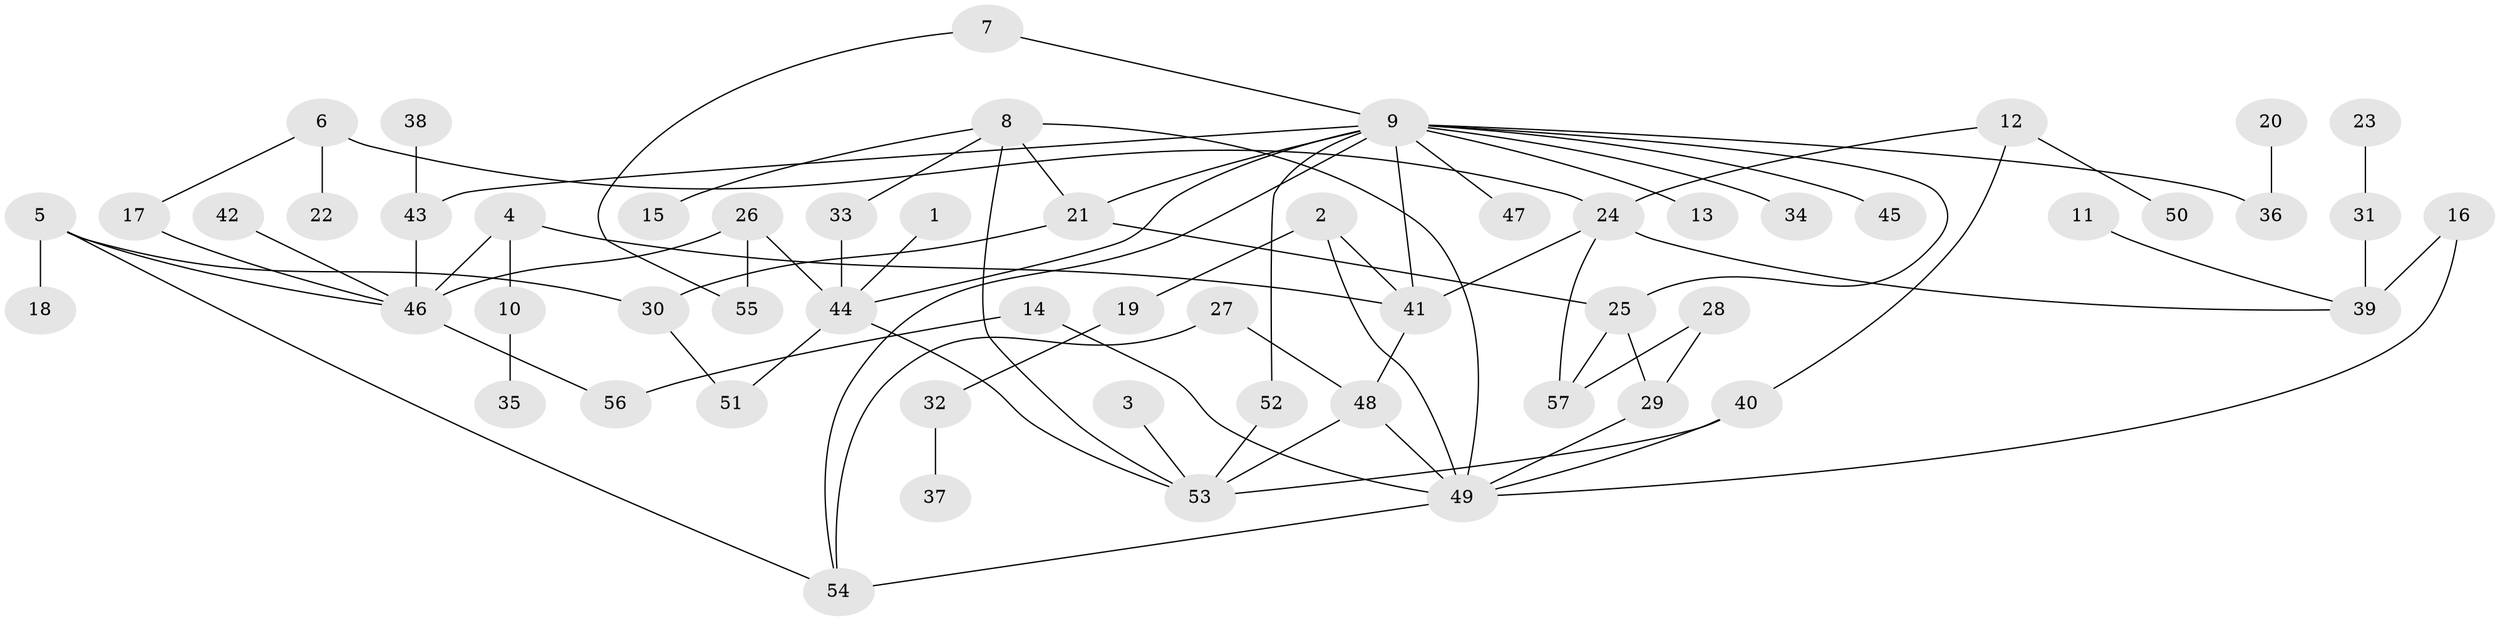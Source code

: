 // original degree distribution, {8: 0.008771929824561403, 3: 0.21052631578947367, 6: 0.02631578947368421, 5: 0.02631578947368421, 4: 0.10526315789473684, 7: 0.008771929824561403, 1: 0.2982456140350877, 2: 0.3157894736842105}
// Generated by graph-tools (version 1.1) at 2025/25/03/09/25 03:25:28]
// undirected, 57 vertices, 79 edges
graph export_dot {
graph [start="1"]
  node [color=gray90,style=filled];
  1;
  2;
  3;
  4;
  5;
  6;
  7;
  8;
  9;
  10;
  11;
  12;
  13;
  14;
  15;
  16;
  17;
  18;
  19;
  20;
  21;
  22;
  23;
  24;
  25;
  26;
  27;
  28;
  29;
  30;
  31;
  32;
  33;
  34;
  35;
  36;
  37;
  38;
  39;
  40;
  41;
  42;
  43;
  44;
  45;
  46;
  47;
  48;
  49;
  50;
  51;
  52;
  53;
  54;
  55;
  56;
  57;
  1 -- 44 [weight=1.0];
  2 -- 19 [weight=1.0];
  2 -- 41 [weight=1.0];
  2 -- 49 [weight=1.0];
  3 -- 53 [weight=1.0];
  4 -- 10 [weight=1.0];
  4 -- 41 [weight=1.0];
  4 -- 46 [weight=1.0];
  5 -- 18 [weight=1.0];
  5 -- 30 [weight=1.0];
  5 -- 46 [weight=1.0];
  5 -- 54 [weight=1.0];
  6 -- 17 [weight=1.0];
  6 -- 22 [weight=1.0];
  6 -- 24 [weight=1.0];
  7 -- 9 [weight=1.0];
  7 -- 55 [weight=1.0];
  8 -- 15 [weight=1.0];
  8 -- 21 [weight=1.0];
  8 -- 33 [weight=1.0];
  8 -- 49 [weight=1.0];
  8 -- 53 [weight=1.0];
  9 -- 13 [weight=1.0];
  9 -- 21 [weight=1.0];
  9 -- 25 [weight=1.0];
  9 -- 34 [weight=1.0];
  9 -- 36 [weight=1.0];
  9 -- 41 [weight=1.0];
  9 -- 43 [weight=1.0];
  9 -- 44 [weight=1.0];
  9 -- 45 [weight=1.0];
  9 -- 47 [weight=1.0];
  9 -- 52 [weight=1.0];
  9 -- 54 [weight=1.0];
  10 -- 35 [weight=1.0];
  11 -- 39 [weight=1.0];
  12 -- 24 [weight=1.0];
  12 -- 40 [weight=1.0];
  12 -- 50 [weight=1.0];
  14 -- 49 [weight=1.0];
  14 -- 56 [weight=1.0];
  16 -- 39 [weight=1.0];
  16 -- 49 [weight=1.0];
  17 -- 46 [weight=1.0];
  19 -- 32 [weight=1.0];
  20 -- 36 [weight=1.0];
  21 -- 25 [weight=1.0];
  21 -- 30 [weight=1.0];
  23 -- 31 [weight=1.0];
  24 -- 39 [weight=1.0];
  24 -- 41 [weight=1.0];
  24 -- 57 [weight=1.0];
  25 -- 29 [weight=1.0];
  25 -- 57 [weight=1.0];
  26 -- 44 [weight=1.0];
  26 -- 46 [weight=1.0];
  26 -- 55 [weight=1.0];
  27 -- 48 [weight=1.0];
  27 -- 54 [weight=1.0];
  28 -- 29 [weight=1.0];
  28 -- 57 [weight=1.0];
  29 -- 49 [weight=1.0];
  30 -- 51 [weight=1.0];
  31 -- 39 [weight=2.0];
  32 -- 37 [weight=1.0];
  33 -- 44 [weight=1.0];
  38 -- 43 [weight=1.0];
  40 -- 49 [weight=1.0];
  40 -- 53 [weight=1.0];
  41 -- 48 [weight=1.0];
  42 -- 46 [weight=1.0];
  43 -- 46 [weight=1.0];
  44 -- 51 [weight=1.0];
  44 -- 53 [weight=1.0];
  46 -- 56 [weight=1.0];
  48 -- 49 [weight=1.0];
  48 -- 53 [weight=1.0];
  49 -- 54 [weight=1.0];
  52 -- 53 [weight=1.0];
}
